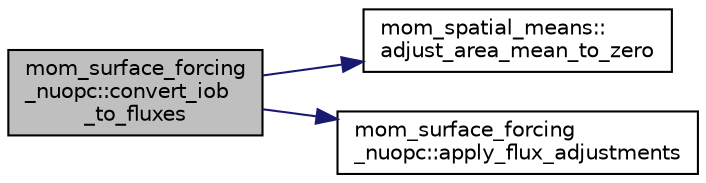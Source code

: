 digraph "mom_surface_forcing_nuopc::convert_iob_to_fluxes"
{
 // INTERACTIVE_SVG=YES
 // LATEX_PDF_SIZE
  edge [fontname="Helvetica",fontsize="10",labelfontname="Helvetica",labelfontsize="10"];
  node [fontname="Helvetica",fontsize="10",shape=record];
  rankdir="LR";
  Node1 [label="mom_surface_forcing\l_nuopc::convert_iob\l_to_fluxes",height=0.2,width=0.4,color="black", fillcolor="grey75", style="filled", fontcolor="black",tooltip="This subroutine translates the Ice_ocean_boundary_type into a MOM thermodynamic forcing type,..."];
  Node1 -> Node2 [color="midnightblue",fontsize="10",style="solid",fontname="Helvetica"];
  Node2 [label="mom_spatial_means::\ladjust_area_mean_to_zero",height=0.2,width=0.4,color="black", fillcolor="white", style="filled",URL="$namespacemom__spatial__means.html#a7d9711f9d5508ec92838893d260a0eef",tooltip="Adjust 2d array such that area mean is zero without moving the zero contour."];
  Node1 -> Node3 [color="midnightblue",fontsize="10",style="solid",fontname="Helvetica"];
  Node3 [label="mom_surface_forcing\l_nuopc::apply_flux_adjustments",height=0.2,width=0.4,color="black", fillcolor="white", style="filled",URL="$namespacemom__surface__forcing__nuopc.html#a9f6c01b7295b315f26827fc63cf8a390",tooltip="Adds thermodynamic flux adjustments obtained via data_override Component name is 'OCN' Available adju..."];
}
